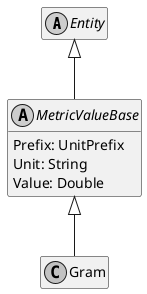 ﻿@startuml
skinparam monochrome true
hide empty members

abstract class Entity {
}

Entity <|-- MetricValueBase

abstract class MetricValueBase {
    Prefix: UnitPrefix
    Unit: String
    Value: Double
}

MetricValueBase <|-- Gram

class Gram {
}

@enduml
